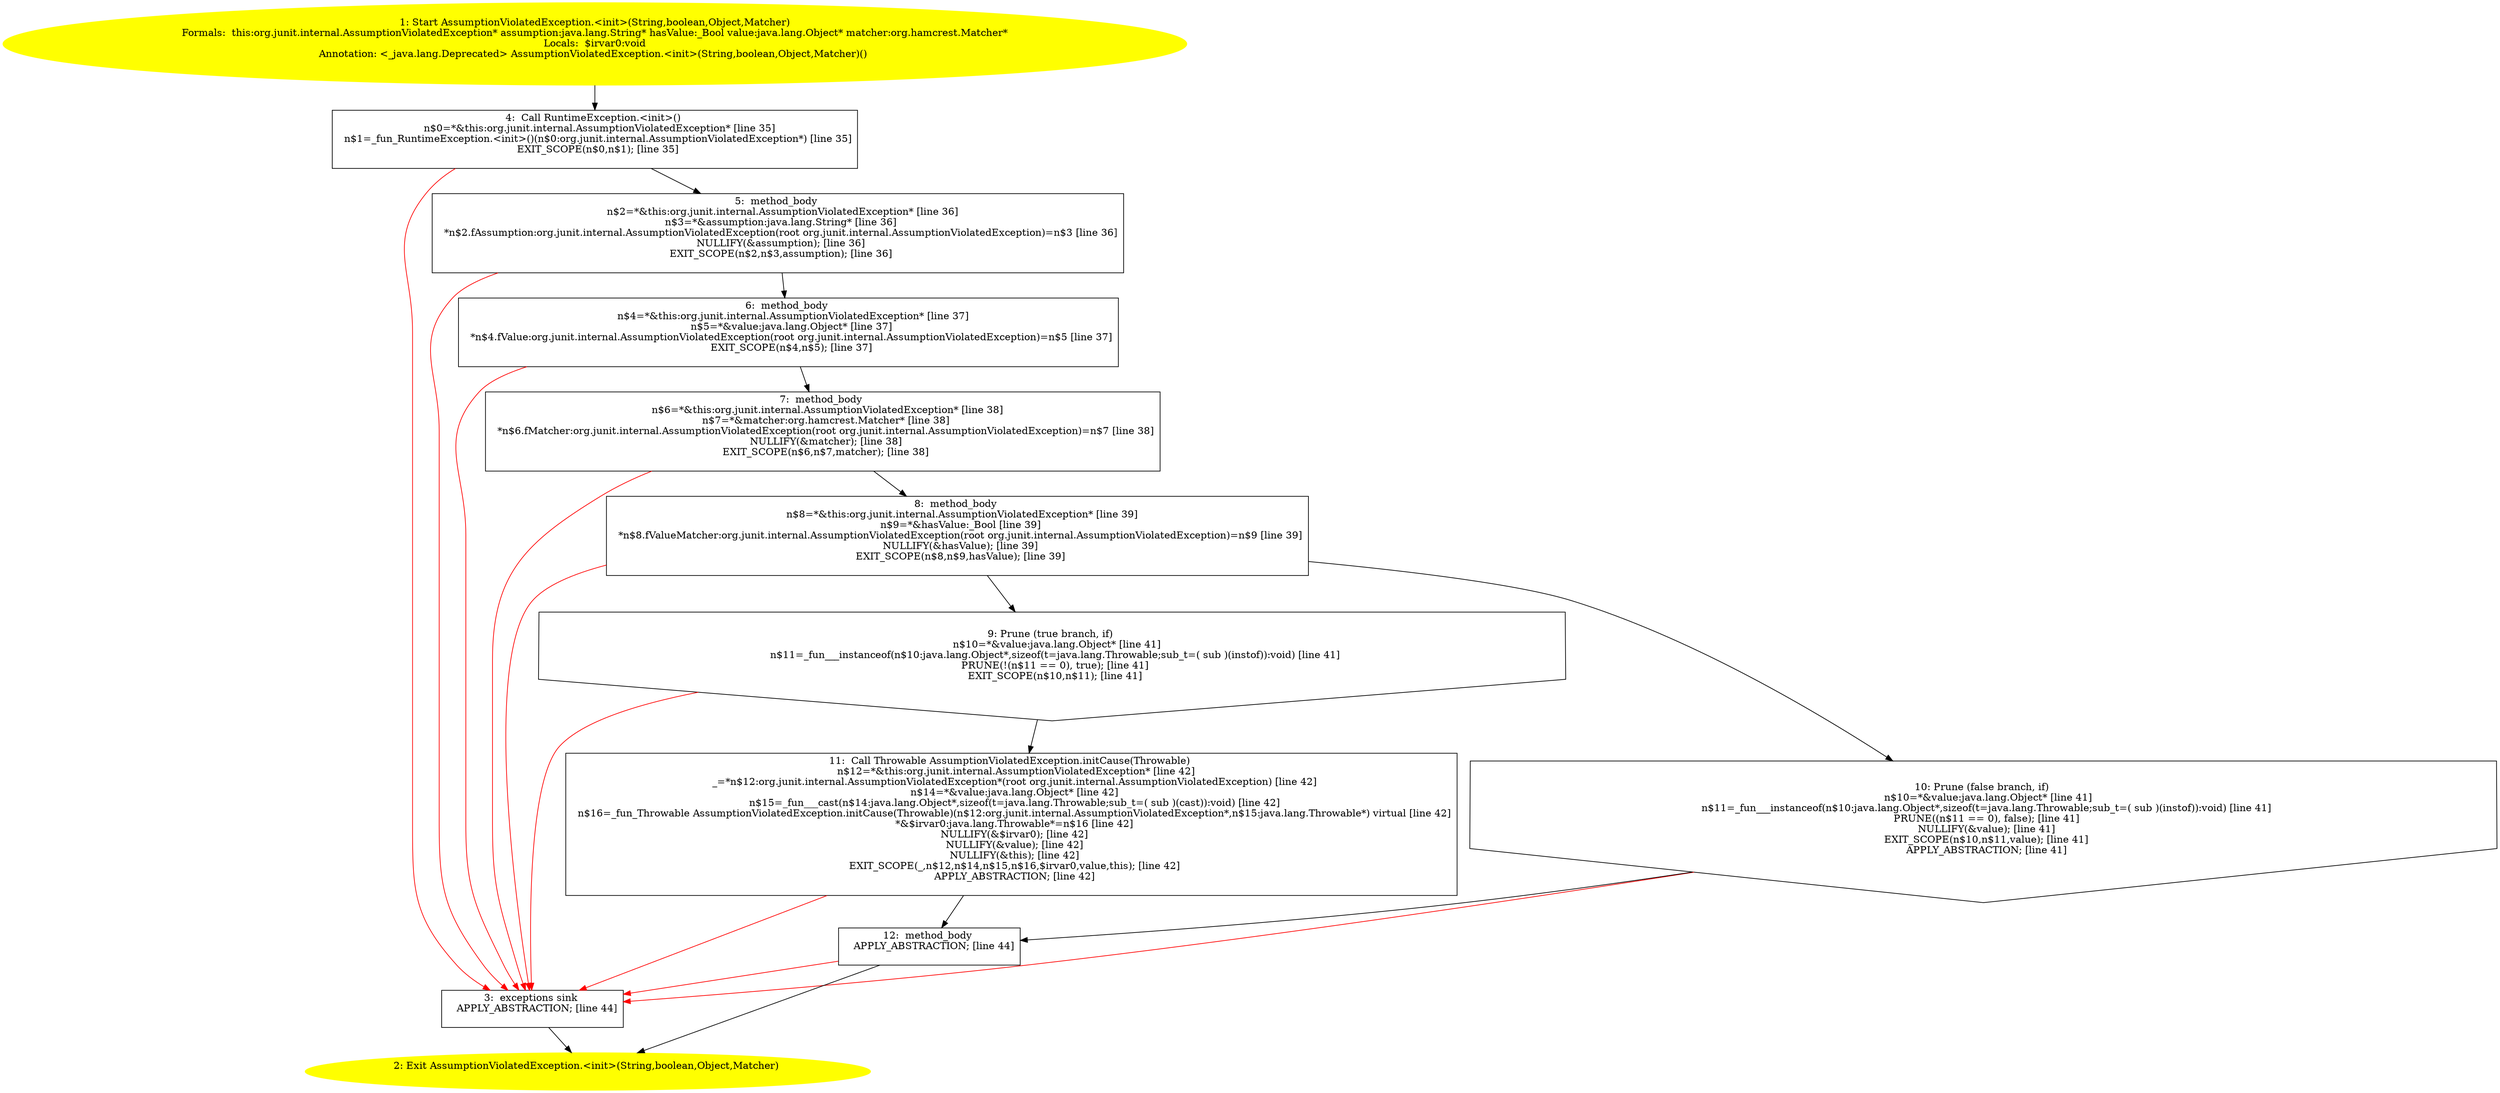 /* @generated */
digraph cfg {
"org.junit.internal.AssumptionViolatedException.<init>(java.lang.String,boolean,java.lang.Object,org..7c47105852b7ba00c8741d0f73a7a8bf_1" [label="1: Start AssumptionViolatedException.<init>(String,boolean,Object,Matcher)\nFormals:  this:org.junit.internal.AssumptionViolatedException* assumption:java.lang.String* hasValue:_Bool value:java.lang.Object* matcher:org.hamcrest.Matcher*\nLocals:  $irvar0:void\nAnnotation: <_java.lang.Deprecated> AssumptionViolatedException.<init>(String,boolean,Object,Matcher)() \n  " color=yellow style=filled]
	

	 "org.junit.internal.AssumptionViolatedException.<init>(java.lang.String,boolean,java.lang.Object,org..7c47105852b7ba00c8741d0f73a7a8bf_1" -> "org.junit.internal.AssumptionViolatedException.<init>(java.lang.String,boolean,java.lang.Object,org..7c47105852b7ba00c8741d0f73a7a8bf_4" ;
"org.junit.internal.AssumptionViolatedException.<init>(java.lang.String,boolean,java.lang.Object,org..7c47105852b7ba00c8741d0f73a7a8bf_2" [label="2: Exit AssumptionViolatedException.<init>(String,boolean,Object,Matcher) \n  " color=yellow style=filled]
	

"org.junit.internal.AssumptionViolatedException.<init>(java.lang.String,boolean,java.lang.Object,org..7c47105852b7ba00c8741d0f73a7a8bf_3" [label="3:  exceptions sink \n   APPLY_ABSTRACTION; [line 44]\n " shape="box"]
	

	 "org.junit.internal.AssumptionViolatedException.<init>(java.lang.String,boolean,java.lang.Object,org..7c47105852b7ba00c8741d0f73a7a8bf_3" -> "org.junit.internal.AssumptionViolatedException.<init>(java.lang.String,boolean,java.lang.Object,org..7c47105852b7ba00c8741d0f73a7a8bf_2" ;
"org.junit.internal.AssumptionViolatedException.<init>(java.lang.String,boolean,java.lang.Object,org..7c47105852b7ba00c8741d0f73a7a8bf_4" [label="4:  Call RuntimeException.<init>() \n   n$0=*&this:org.junit.internal.AssumptionViolatedException* [line 35]\n  n$1=_fun_RuntimeException.<init>()(n$0:org.junit.internal.AssumptionViolatedException*) [line 35]\n  EXIT_SCOPE(n$0,n$1); [line 35]\n " shape="box"]
	

	 "org.junit.internal.AssumptionViolatedException.<init>(java.lang.String,boolean,java.lang.Object,org..7c47105852b7ba00c8741d0f73a7a8bf_4" -> "org.junit.internal.AssumptionViolatedException.<init>(java.lang.String,boolean,java.lang.Object,org..7c47105852b7ba00c8741d0f73a7a8bf_5" ;
	 "org.junit.internal.AssumptionViolatedException.<init>(java.lang.String,boolean,java.lang.Object,org..7c47105852b7ba00c8741d0f73a7a8bf_4" -> "org.junit.internal.AssumptionViolatedException.<init>(java.lang.String,boolean,java.lang.Object,org..7c47105852b7ba00c8741d0f73a7a8bf_3" [color="red" ];
"org.junit.internal.AssumptionViolatedException.<init>(java.lang.String,boolean,java.lang.Object,org..7c47105852b7ba00c8741d0f73a7a8bf_5" [label="5:  method_body \n   n$2=*&this:org.junit.internal.AssumptionViolatedException* [line 36]\n  n$3=*&assumption:java.lang.String* [line 36]\n  *n$2.fAssumption:org.junit.internal.AssumptionViolatedException(root org.junit.internal.AssumptionViolatedException)=n$3 [line 36]\n  NULLIFY(&assumption); [line 36]\n  EXIT_SCOPE(n$2,n$3,assumption); [line 36]\n " shape="box"]
	

	 "org.junit.internal.AssumptionViolatedException.<init>(java.lang.String,boolean,java.lang.Object,org..7c47105852b7ba00c8741d0f73a7a8bf_5" -> "org.junit.internal.AssumptionViolatedException.<init>(java.lang.String,boolean,java.lang.Object,org..7c47105852b7ba00c8741d0f73a7a8bf_6" ;
	 "org.junit.internal.AssumptionViolatedException.<init>(java.lang.String,boolean,java.lang.Object,org..7c47105852b7ba00c8741d0f73a7a8bf_5" -> "org.junit.internal.AssumptionViolatedException.<init>(java.lang.String,boolean,java.lang.Object,org..7c47105852b7ba00c8741d0f73a7a8bf_3" [color="red" ];
"org.junit.internal.AssumptionViolatedException.<init>(java.lang.String,boolean,java.lang.Object,org..7c47105852b7ba00c8741d0f73a7a8bf_6" [label="6:  method_body \n   n$4=*&this:org.junit.internal.AssumptionViolatedException* [line 37]\n  n$5=*&value:java.lang.Object* [line 37]\n  *n$4.fValue:org.junit.internal.AssumptionViolatedException(root org.junit.internal.AssumptionViolatedException)=n$5 [line 37]\n  EXIT_SCOPE(n$4,n$5); [line 37]\n " shape="box"]
	

	 "org.junit.internal.AssumptionViolatedException.<init>(java.lang.String,boolean,java.lang.Object,org..7c47105852b7ba00c8741d0f73a7a8bf_6" -> "org.junit.internal.AssumptionViolatedException.<init>(java.lang.String,boolean,java.lang.Object,org..7c47105852b7ba00c8741d0f73a7a8bf_7" ;
	 "org.junit.internal.AssumptionViolatedException.<init>(java.lang.String,boolean,java.lang.Object,org..7c47105852b7ba00c8741d0f73a7a8bf_6" -> "org.junit.internal.AssumptionViolatedException.<init>(java.lang.String,boolean,java.lang.Object,org..7c47105852b7ba00c8741d0f73a7a8bf_3" [color="red" ];
"org.junit.internal.AssumptionViolatedException.<init>(java.lang.String,boolean,java.lang.Object,org..7c47105852b7ba00c8741d0f73a7a8bf_7" [label="7:  method_body \n   n$6=*&this:org.junit.internal.AssumptionViolatedException* [line 38]\n  n$7=*&matcher:org.hamcrest.Matcher* [line 38]\n  *n$6.fMatcher:org.junit.internal.AssumptionViolatedException(root org.junit.internal.AssumptionViolatedException)=n$7 [line 38]\n  NULLIFY(&matcher); [line 38]\n  EXIT_SCOPE(n$6,n$7,matcher); [line 38]\n " shape="box"]
	

	 "org.junit.internal.AssumptionViolatedException.<init>(java.lang.String,boolean,java.lang.Object,org..7c47105852b7ba00c8741d0f73a7a8bf_7" -> "org.junit.internal.AssumptionViolatedException.<init>(java.lang.String,boolean,java.lang.Object,org..7c47105852b7ba00c8741d0f73a7a8bf_8" ;
	 "org.junit.internal.AssumptionViolatedException.<init>(java.lang.String,boolean,java.lang.Object,org..7c47105852b7ba00c8741d0f73a7a8bf_7" -> "org.junit.internal.AssumptionViolatedException.<init>(java.lang.String,boolean,java.lang.Object,org..7c47105852b7ba00c8741d0f73a7a8bf_3" [color="red" ];
"org.junit.internal.AssumptionViolatedException.<init>(java.lang.String,boolean,java.lang.Object,org..7c47105852b7ba00c8741d0f73a7a8bf_8" [label="8:  method_body \n   n$8=*&this:org.junit.internal.AssumptionViolatedException* [line 39]\n  n$9=*&hasValue:_Bool [line 39]\n  *n$8.fValueMatcher:org.junit.internal.AssumptionViolatedException(root org.junit.internal.AssumptionViolatedException)=n$9 [line 39]\n  NULLIFY(&hasValue); [line 39]\n  EXIT_SCOPE(n$8,n$9,hasValue); [line 39]\n " shape="box"]
	

	 "org.junit.internal.AssumptionViolatedException.<init>(java.lang.String,boolean,java.lang.Object,org..7c47105852b7ba00c8741d0f73a7a8bf_8" -> "org.junit.internal.AssumptionViolatedException.<init>(java.lang.String,boolean,java.lang.Object,org..7c47105852b7ba00c8741d0f73a7a8bf_9" ;
	 "org.junit.internal.AssumptionViolatedException.<init>(java.lang.String,boolean,java.lang.Object,org..7c47105852b7ba00c8741d0f73a7a8bf_8" -> "org.junit.internal.AssumptionViolatedException.<init>(java.lang.String,boolean,java.lang.Object,org..7c47105852b7ba00c8741d0f73a7a8bf_10" ;
	 "org.junit.internal.AssumptionViolatedException.<init>(java.lang.String,boolean,java.lang.Object,org..7c47105852b7ba00c8741d0f73a7a8bf_8" -> "org.junit.internal.AssumptionViolatedException.<init>(java.lang.String,boolean,java.lang.Object,org..7c47105852b7ba00c8741d0f73a7a8bf_3" [color="red" ];
"org.junit.internal.AssumptionViolatedException.<init>(java.lang.String,boolean,java.lang.Object,org..7c47105852b7ba00c8741d0f73a7a8bf_9" [label="9: Prune (true branch, if) \n   n$10=*&value:java.lang.Object* [line 41]\n  n$11=_fun___instanceof(n$10:java.lang.Object*,sizeof(t=java.lang.Throwable;sub_t=( sub )(instof)):void) [line 41]\n  PRUNE(!(n$11 == 0), true); [line 41]\n  EXIT_SCOPE(n$10,n$11); [line 41]\n " shape="invhouse"]
	

	 "org.junit.internal.AssumptionViolatedException.<init>(java.lang.String,boolean,java.lang.Object,org..7c47105852b7ba00c8741d0f73a7a8bf_9" -> "org.junit.internal.AssumptionViolatedException.<init>(java.lang.String,boolean,java.lang.Object,org..7c47105852b7ba00c8741d0f73a7a8bf_11" ;
	 "org.junit.internal.AssumptionViolatedException.<init>(java.lang.String,boolean,java.lang.Object,org..7c47105852b7ba00c8741d0f73a7a8bf_9" -> "org.junit.internal.AssumptionViolatedException.<init>(java.lang.String,boolean,java.lang.Object,org..7c47105852b7ba00c8741d0f73a7a8bf_3" [color="red" ];
"org.junit.internal.AssumptionViolatedException.<init>(java.lang.String,boolean,java.lang.Object,org..7c47105852b7ba00c8741d0f73a7a8bf_10" [label="10: Prune (false branch, if) \n   n$10=*&value:java.lang.Object* [line 41]\n  n$11=_fun___instanceof(n$10:java.lang.Object*,sizeof(t=java.lang.Throwable;sub_t=( sub )(instof)):void) [line 41]\n  PRUNE((n$11 == 0), false); [line 41]\n  NULLIFY(&value); [line 41]\n  EXIT_SCOPE(n$10,n$11,value); [line 41]\n  APPLY_ABSTRACTION; [line 41]\n " shape="invhouse"]
	

	 "org.junit.internal.AssumptionViolatedException.<init>(java.lang.String,boolean,java.lang.Object,org..7c47105852b7ba00c8741d0f73a7a8bf_10" -> "org.junit.internal.AssumptionViolatedException.<init>(java.lang.String,boolean,java.lang.Object,org..7c47105852b7ba00c8741d0f73a7a8bf_12" ;
	 "org.junit.internal.AssumptionViolatedException.<init>(java.lang.String,boolean,java.lang.Object,org..7c47105852b7ba00c8741d0f73a7a8bf_10" -> "org.junit.internal.AssumptionViolatedException.<init>(java.lang.String,boolean,java.lang.Object,org..7c47105852b7ba00c8741d0f73a7a8bf_3" [color="red" ];
"org.junit.internal.AssumptionViolatedException.<init>(java.lang.String,boolean,java.lang.Object,org..7c47105852b7ba00c8741d0f73a7a8bf_11" [label="11:  Call Throwable AssumptionViolatedException.initCause(Throwable) \n   n$12=*&this:org.junit.internal.AssumptionViolatedException* [line 42]\n  _=*n$12:org.junit.internal.AssumptionViolatedException*(root org.junit.internal.AssumptionViolatedException) [line 42]\n  n$14=*&value:java.lang.Object* [line 42]\n  n$15=_fun___cast(n$14:java.lang.Object*,sizeof(t=java.lang.Throwable;sub_t=( sub )(cast)):void) [line 42]\n  n$16=_fun_Throwable AssumptionViolatedException.initCause(Throwable)(n$12:org.junit.internal.AssumptionViolatedException*,n$15:java.lang.Throwable*) virtual [line 42]\n  *&$irvar0:java.lang.Throwable*=n$16 [line 42]\n  NULLIFY(&$irvar0); [line 42]\n  NULLIFY(&value); [line 42]\n  NULLIFY(&this); [line 42]\n  EXIT_SCOPE(_,n$12,n$14,n$15,n$16,$irvar0,value,this); [line 42]\n  APPLY_ABSTRACTION; [line 42]\n " shape="box"]
	

	 "org.junit.internal.AssumptionViolatedException.<init>(java.lang.String,boolean,java.lang.Object,org..7c47105852b7ba00c8741d0f73a7a8bf_11" -> "org.junit.internal.AssumptionViolatedException.<init>(java.lang.String,boolean,java.lang.Object,org..7c47105852b7ba00c8741d0f73a7a8bf_12" ;
	 "org.junit.internal.AssumptionViolatedException.<init>(java.lang.String,boolean,java.lang.Object,org..7c47105852b7ba00c8741d0f73a7a8bf_11" -> "org.junit.internal.AssumptionViolatedException.<init>(java.lang.String,boolean,java.lang.Object,org..7c47105852b7ba00c8741d0f73a7a8bf_3" [color="red" ];
"org.junit.internal.AssumptionViolatedException.<init>(java.lang.String,boolean,java.lang.Object,org..7c47105852b7ba00c8741d0f73a7a8bf_12" [label="12:  method_body \n   APPLY_ABSTRACTION; [line 44]\n " shape="box"]
	

	 "org.junit.internal.AssumptionViolatedException.<init>(java.lang.String,boolean,java.lang.Object,org..7c47105852b7ba00c8741d0f73a7a8bf_12" -> "org.junit.internal.AssumptionViolatedException.<init>(java.lang.String,boolean,java.lang.Object,org..7c47105852b7ba00c8741d0f73a7a8bf_2" ;
	 "org.junit.internal.AssumptionViolatedException.<init>(java.lang.String,boolean,java.lang.Object,org..7c47105852b7ba00c8741d0f73a7a8bf_12" -> "org.junit.internal.AssumptionViolatedException.<init>(java.lang.String,boolean,java.lang.Object,org..7c47105852b7ba00c8741d0f73a7a8bf_3" [color="red" ];
}
